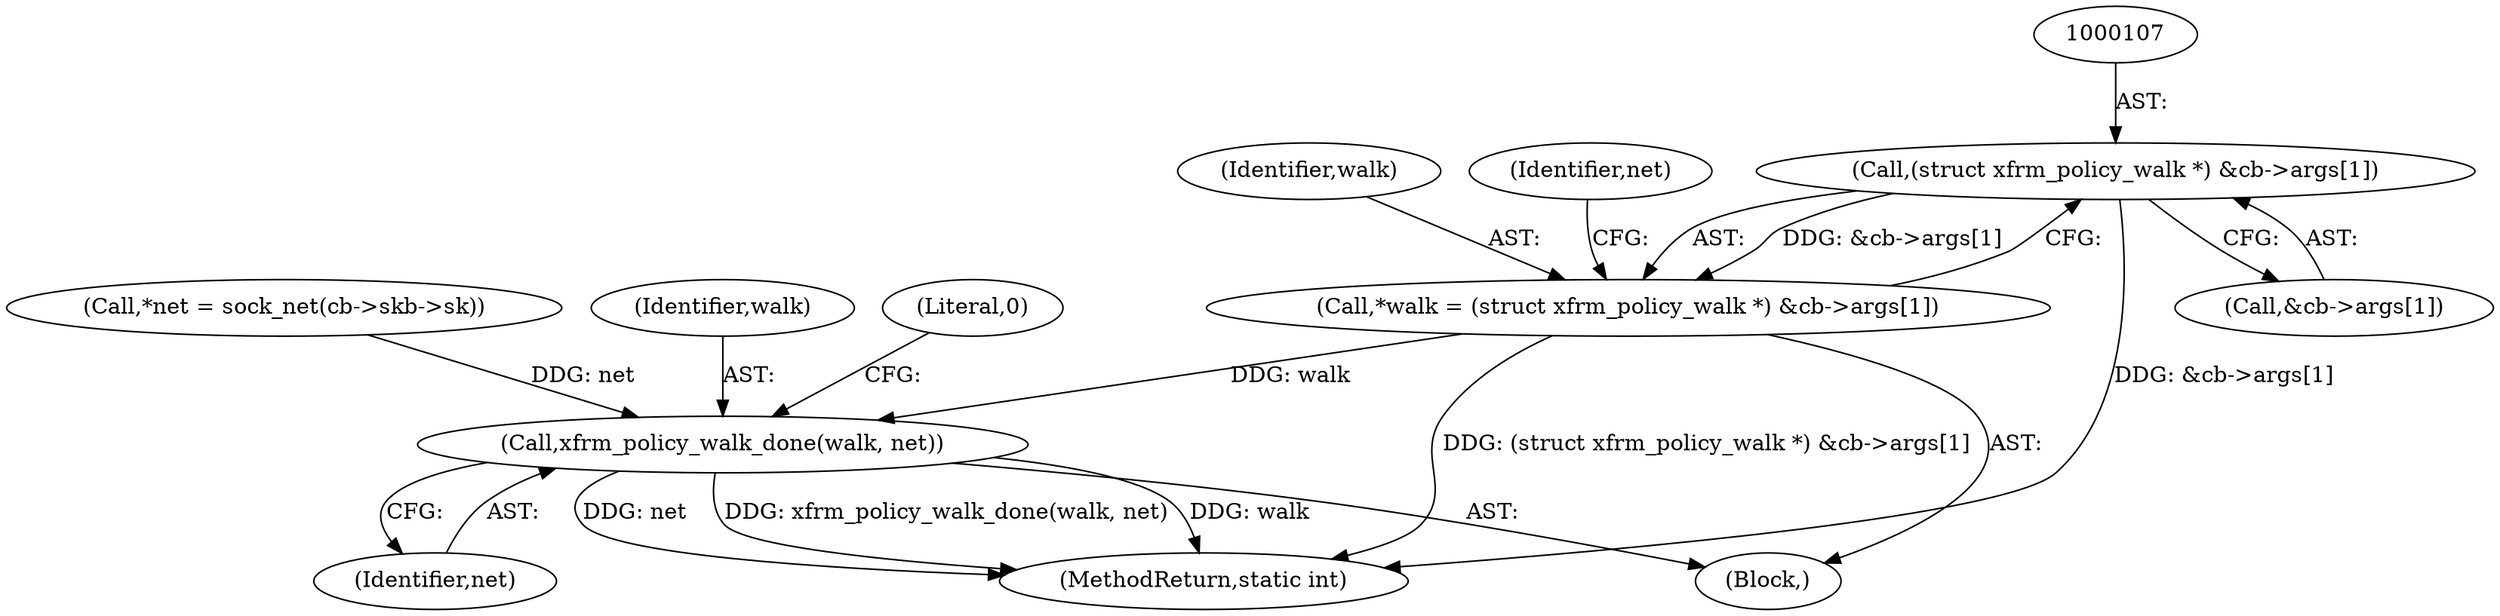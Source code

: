 digraph "1_linux_1137b5e2529a8f5ca8ee709288ecba3e68044df2_0@array" {
"1000106" [label="(Call,(struct xfrm_policy_walk *) &cb->args[1])"];
"1000104" [label="(Call,*walk = (struct xfrm_policy_walk *) &cb->args[1])"];
"1000123" [label="(Call,xfrm_policy_walk_done(walk, net))"];
"1000115" [label="(Call,*net = sock_net(cb->skb->sk))"];
"1000124" [label="(Identifier,walk)"];
"1000104" [label="(Call,*walk = (struct xfrm_policy_walk *) &cb->args[1])"];
"1000125" [label="(Identifier,net)"];
"1000127" [label="(Literal,0)"];
"1000128" [label="(MethodReturn,static int)"];
"1000105" [label="(Identifier,walk)"];
"1000106" [label="(Call,(struct xfrm_policy_walk *) &cb->args[1])"];
"1000102" [label="(Block,)"];
"1000123" [label="(Call,xfrm_policy_walk_done(walk, net))"];
"1000108" [label="(Call,&cb->args[1])"];
"1000116" [label="(Identifier,net)"];
"1000106" -> "1000104"  [label="AST: "];
"1000106" -> "1000108"  [label="CFG: "];
"1000107" -> "1000106"  [label="AST: "];
"1000108" -> "1000106"  [label="AST: "];
"1000104" -> "1000106"  [label="CFG: "];
"1000106" -> "1000128"  [label="DDG: &cb->args[1]"];
"1000106" -> "1000104"  [label="DDG: &cb->args[1]"];
"1000104" -> "1000102"  [label="AST: "];
"1000105" -> "1000104"  [label="AST: "];
"1000116" -> "1000104"  [label="CFG: "];
"1000104" -> "1000128"  [label="DDG: (struct xfrm_policy_walk *) &cb->args[1]"];
"1000104" -> "1000123"  [label="DDG: walk"];
"1000123" -> "1000102"  [label="AST: "];
"1000123" -> "1000125"  [label="CFG: "];
"1000124" -> "1000123"  [label="AST: "];
"1000125" -> "1000123"  [label="AST: "];
"1000127" -> "1000123"  [label="CFG: "];
"1000123" -> "1000128"  [label="DDG: net"];
"1000123" -> "1000128"  [label="DDG: xfrm_policy_walk_done(walk, net)"];
"1000123" -> "1000128"  [label="DDG: walk"];
"1000115" -> "1000123"  [label="DDG: net"];
}
